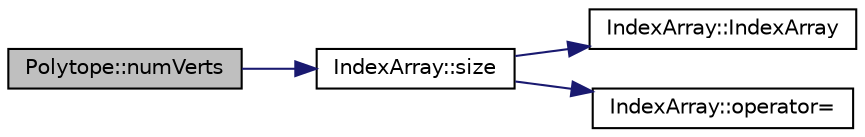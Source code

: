 digraph "Polytope::numVerts"
{
  edge [fontname="Helvetica",fontsize="10",labelfontname="Helvetica",labelfontsize="10"];
  node [fontname="Helvetica",fontsize="10",shape=record];
  rankdir="LR";
  Node1 [label="Polytope::numVerts",height=0.2,width=0.4,color="black", fillcolor="grey75", style="filled", fontcolor="black"];
  Node1 -> Node2 [color="midnightblue",fontsize="10",style="solid",fontname="Helvetica"];
  Node2 [label="IndexArray::size",height=0.2,width=0.4,color="black", fillcolor="white", style="filled",URL="$class_index_array.html#a697816ed90ab579829ca6186bb4e9950"];
  Node2 -> Node3 [color="midnightblue",fontsize="10",style="solid",fontname="Helvetica"];
  Node3 [label="IndexArray::IndexArray",height=0.2,width=0.4,color="black", fillcolor="white", style="filled",URL="$class_index_array.html#a54020c28e042a4e1371de753ed9f49ca"];
  Node2 -> Node4 [color="midnightblue",fontsize="10",style="solid",fontname="Helvetica"];
  Node4 [label="IndexArray::operator=",height=0.2,width=0.4,color="black", fillcolor="white", style="filled",URL="$class_index_array.html#a106b7d30234ef2893952728496cf57d0"];
}
